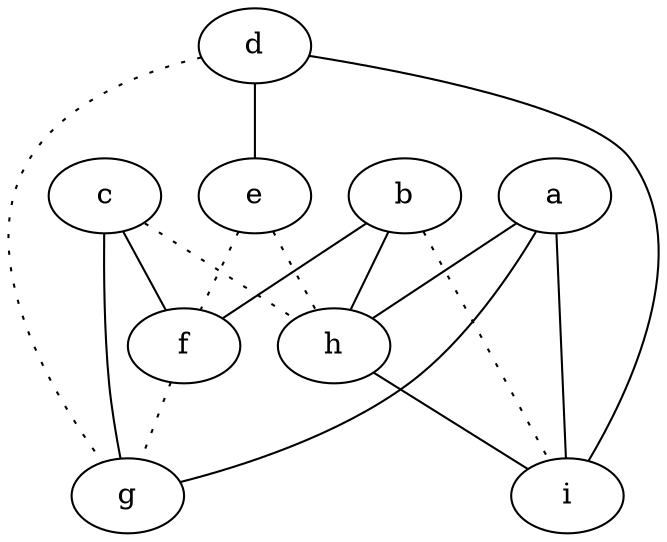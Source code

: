 graph {
a -- g;
a -- h;
a -- i;
b -- f;
b -- h;
b -- i [style=dotted];
c -- f;
c -- g;
c -- h [style=dotted];
d -- e;
d -- g [style=dotted];
d -- i;
e -- f [style=dotted];
e -- h [style=dotted];
f -- g [style=dotted];
h -- i;
}
